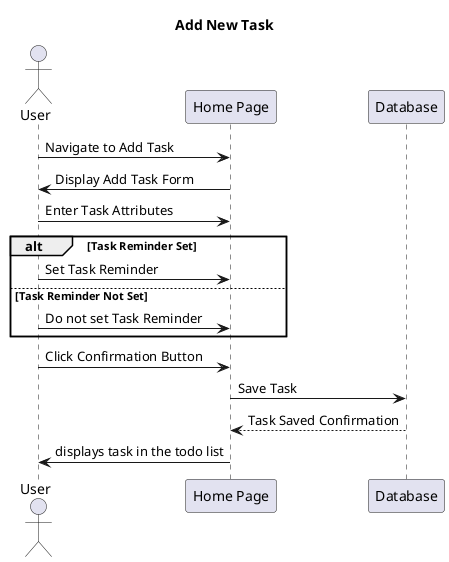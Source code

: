 @startuml

title Add New Task

actor User
participant "Home Page" as Page
participant "Database" as DB

User -> Page: Navigate to Add Task
Page -> User: Display Add Task Form
User -> Page: Enter Task Attributes
alt Task Reminder Set
    User -> Page: Set Task Reminder
else Task Reminder Not Set
    User -> Page: Do not set Task Reminder
end
User -> Page: Click Confirmation Button

Page -> DB: Save Task
DB --> Page: Task Saved Confirmation

Page -> User: displays task in the todo list

@enduml

